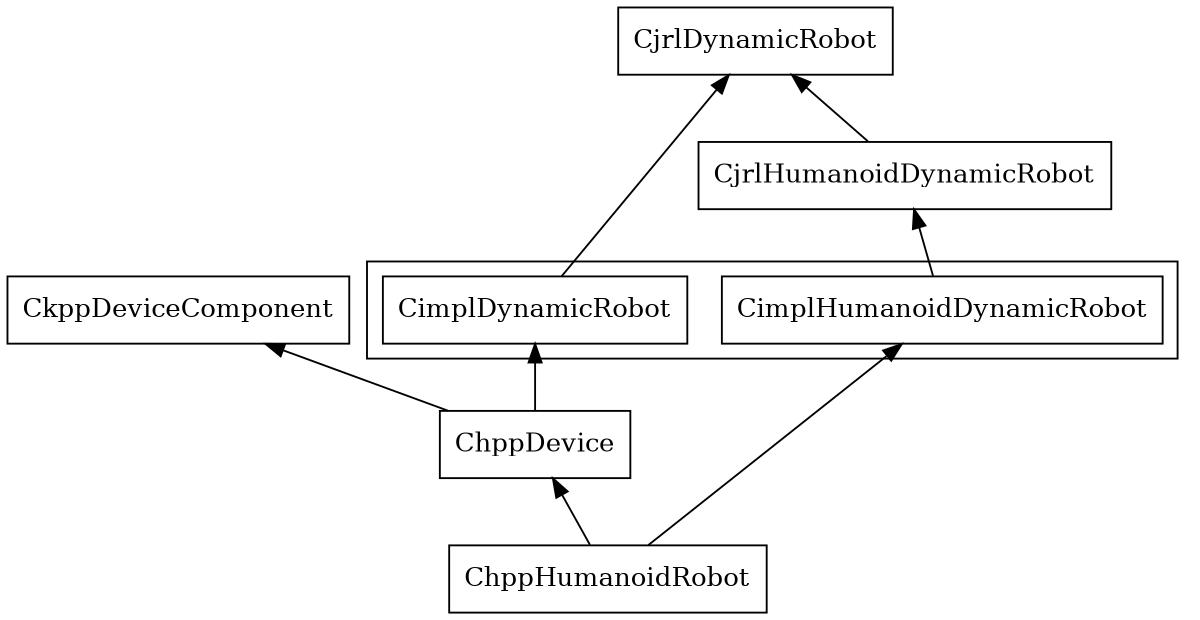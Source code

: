 digraph CD  {
	size = "8,15"
	rankdir = BT
	compound=true
	CjrlDynamicRobot [shape = box] 
	CjrlHumanoidDynamicRobot [shape = box] 
	CjrlHumanoidDynamicRobot -> CjrlDynamicRobot;
	CkppDeviceComponent [shape = box]
	"ChppDevice" [shape = box]
	"ChppHumanoidRobot" [shape = box]
	"ChppDevice" -> CkppDeviceComponent
	"ChppDevice" -> CimplDynamicRobot
	"ChppHumanoidRobot" -> "ChppDevice" 
	"ChppHumanoidRobot" -> CimplHumanoidDynamicRobot 

	subgraph cluster0 {
		CimplDynamicRobot [shape = box] 
		CimplHumanoidDynamicRobot [shape = box]
	}
	CimplDynamicRobot -> CjrlDynamicRobot
	CimplHumanoidDynamicRobot -> CjrlHumanoidDynamicRobot
}

